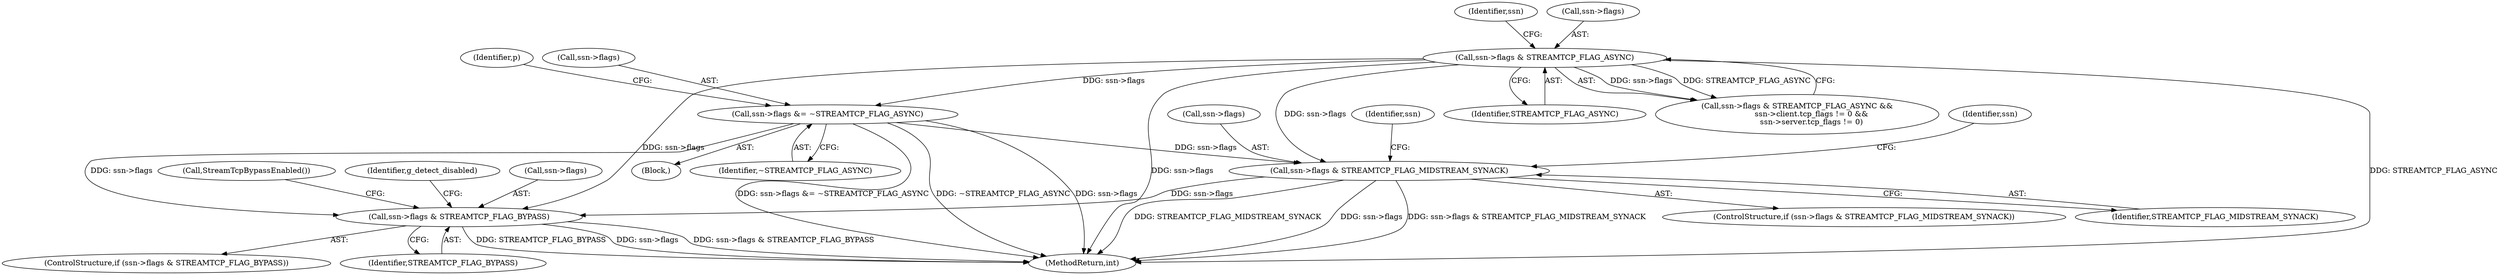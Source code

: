 digraph "0_suricata_e1ef57c848bbe4e567d5d4b66d346a742e3f77a1_0@pointer" {
"1000800" [label="(Call,ssn->flags & STREAMTCP_FLAG_BYPASS)"];
"1000237" [label="(Call,ssn->flags & STREAMTCP_FLAG_ASYNC)"];
"1000451" [label="(Call,ssn->flags & STREAMTCP_FLAG_MIDSTREAM_SYNACK)"];
"1000261" [label="(Call,ssn->flags &= ~STREAMTCP_FLAG_ASYNC)"];
"1000804" [label="(Identifier,STREAMTCP_FLAG_BYPASS)"];
"1000246" [label="(Identifier,ssn)"];
"1000451" [label="(Call,ssn->flags & STREAMTCP_FLAG_MIDSTREAM_SYNACK)"];
"1000807" [label="(Call,StreamTcpBypassEnabled())"];
"1000457" [label="(Identifier,ssn)"];
"1000257" [label="(Block,)"];
"1000450" [label="(ControlStructure,if (ssn->flags & STREAMTCP_FLAG_MIDSTREAM_SYNACK))"];
"1000814" [label="(Identifier,g_detect_disabled)"];
"1000262" [label="(Call,ssn->flags)"];
"1000801" [label="(Call,ssn->flags)"];
"1000799" [label="(ControlStructure,if (ssn->flags & STREAMTCP_FLAG_BYPASS))"];
"1000237" [label="(Call,ssn->flags & STREAMTCP_FLAG_ASYNC)"];
"1000800" [label="(Call,ssn->flags & STREAMTCP_FLAG_BYPASS)"];
"1000265" [label="(Identifier,~STREAMTCP_FLAG_ASYNC)"];
"1000241" [label="(Identifier,STREAMTCP_FLAG_ASYNC)"];
"1000455" [label="(Identifier,STREAMTCP_FLAG_MIDSTREAM_SYNACK)"];
"1000884" [label="(MethodReturn,int)"];
"1000261" [label="(Call,ssn->flags &= ~STREAMTCP_FLAG_ASYNC)"];
"1000271" [label="(Identifier,p)"];
"1000462" [label="(Identifier,ssn)"];
"1000452" [label="(Call,ssn->flags)"];
"1000238" [label="(Call,ssn->flags)"];
"1000236" [label="(Call,ssn->flags & STREAMTCP_FLAG_ASYNC &&\n            ssn->client.tcp_flags != 0 &&\n            ssn->server.tcp_flags != 0)"];
"1000800" -> "1000799"  [label="AST: "];
"1000800" -> "1000804"  [label="CFG: "];
"1000801" -> "1000800"  [label="AST: "];
"1000804" -> "1000800"  [label="AST: "];
"1000807" -> "1000800"  [label="CFG: "];
"1000814" -> "1000800"  [label="CFG: "];
"1000800" -> "1000884"  [label="DDG: ssn->flags & STREAMTCP_FLAG_BYPASS"];
"1000800" -> "1000884"  [label="DDG: STREAMTCP_FLAG_BYPASS"];
"1000800" -> "1000884"  [label="DDG: ssn->flags"];
"1000237" -> "1000800"  [label="DDG: ssn->flags"];
"1000451" -> "1000800"  [label="DDG: ssn->flags"];
"1000261" -> "1000800"  [label="DDG: ssn->flags"];
"1000237" -> "1000236"  [label="AST: "];
"1000237" -> "1000241"  [label="CFG: "];
"1000238" -> "1000237"  [label="AST: "];
"1000241" -> "1000237"  [label="AST: "];
"1000246" -> "1000237"  [label="CFG: "];
"1000236" -> "1000237"  [label="CFG: "];
"1000237" -> "1000884"  [label="DDG: ssn->flags"];
"1000237" -> "1000884"  [label="DDG: STREAMTCP_FLAG_ASYNC"];
"1000237" -> "1000236"  [label="DDG: ssn->flags"];
"1000237" -> "1000236"  [label="DDG: STREAMTCP_FLAG_ASYNC"];
"1000237" -> "1000261"  [label="DDG: ssn->flags"];
"1000237" -> "1000451"  [label="DDG: ssn->flags"];
"1000451" -> "1000450"  [label="AST: "];
"1000451" -> "1000455"  [label="CFG: "];
"1000452" -> "1000451"  [label="AST: "];
"1000455" -> "1000451"  [label="AST: "];
"1000457" -> "1000451"  [label="CFG: "];
"1000462" -> "1000451"  [label="CFG: "];
"1000451" -> "1000884"  [label="DDG: STREAMTCP_FLAG_MIDSTREAM_SYNACK"];
"1000451" -> "1000884"  [label="DDG: ssn->flags"];
"1000451" -> "1000884"  [label="DDG: ssn->flags & STREAMTCP_FLAG_MIDSTREAM_SYNACK"];
"1000261" -> "1000451"  [label="DDG: ssn->flags"];
"1000261" -> "1000257"  [label="AST: "];
"1000261" -> "1000265"  [label="CFG: "];
"1000262" -> "1000261"  [label="AST: "];
"1000265" -> "1000261"  [label="AST: "];
"1000271" -> "1000261"  [label="CFG: "];
"1000261" -> "1000884"  [label="DDG: ~STREAMTCP_FLAG_ASYNC"];
"1000261" -> "1000884"  [label="DDG: ssn->flags"];
"1000261" -> "1000884"  [label="DDG: ssn->flags &= ~STREAMTCP_FLAG_ASYNC"];
}
